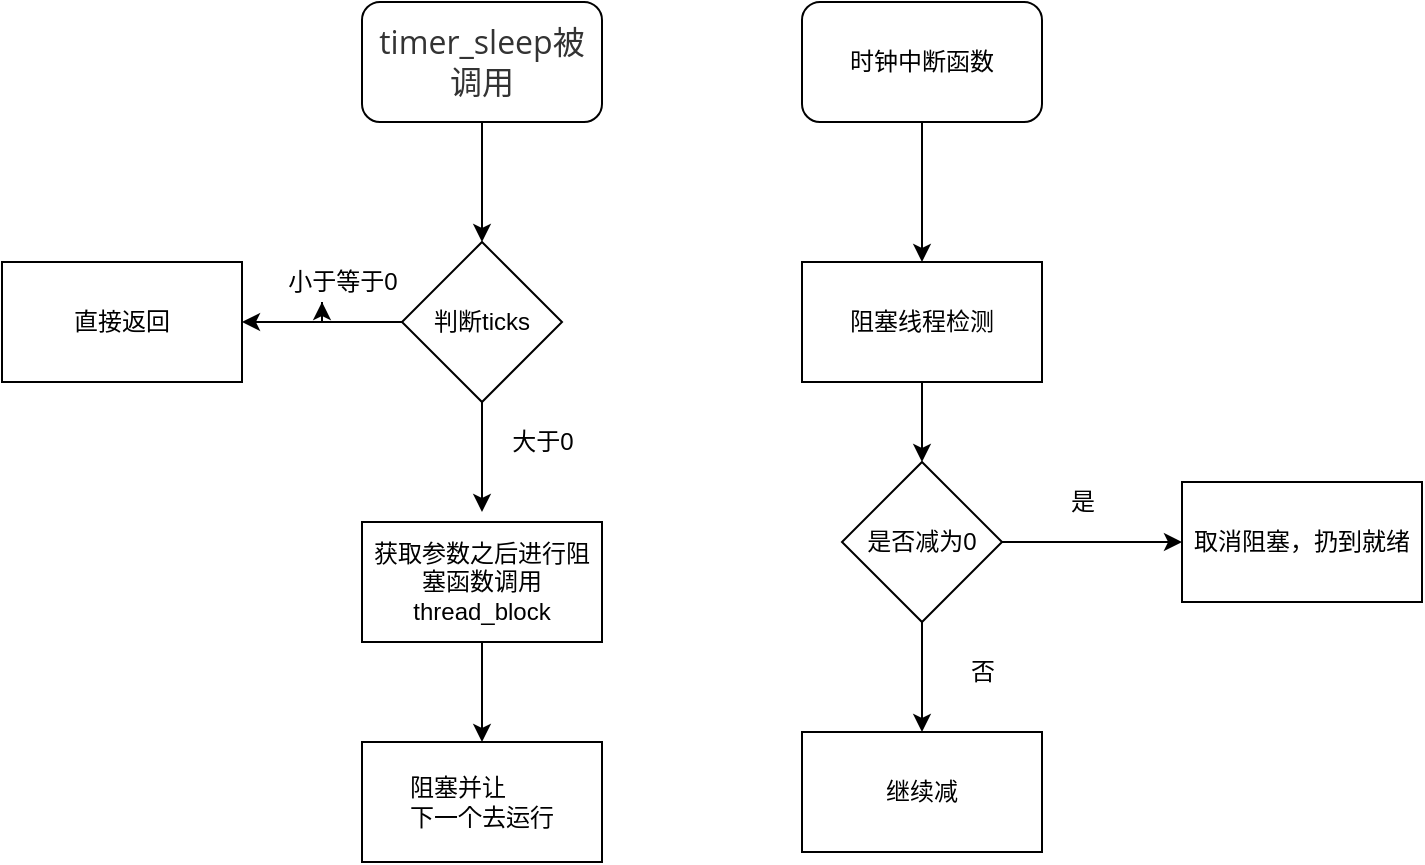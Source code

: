 <mxfile version="14.2.9" type="github">
  <diagram id="Y4oCqvM8DhE3pNBg4P2h" name="Page-1">
    <mxGraphModel dx="783" dy="433" grid="1" gridSize="10" guides="1" tooltips="1" connect="1" arrows="1" fold="1" page="1" pageScale="1" pageWidth="827" pageHeight="1169" math="0" shadow="0">
      <root>
        <mxCell id="0" />
        <mxCell id="1" parent="0" />
        <mxCell id="I6t37rlvEKr_78bvXYLd-1" value="&lt;span style=&quot;color: rgb(51 , 51 , 51) ; font-family: &amp;#34;open sans&amp;#34; , &amp;#34;clear sans&amp;#34; , &amp;#34;helvetica neue&amp;#34; , &amp;#34;helvetica&amp;#34; , &amp;#34;arial&amp;#34; , sans-serif ; font-size: 16px ; text-align: left ; background-color: rgb(255 , 255 , 255)&quot;&gt;timer_sleep被调用&lt;/span&gt;" style="rounded=1;whiteSpace=wrap;html=1;" parent="1" vertex="1">
          <mxGeometry x="220" y="45" width="120" height="60" as="geometry" />
        </mxCell>
        <mxCell id="yakxnxh1YD58tNx-xnbh-15" value="" style="edgeStyle=orthogonalEdgeStyle;rounded=0;orthogonalLoop=1;jettySize=auto;html=1;" edge="1" parent="1" source="yakxnxh1YD58tNx-xnbh-1" target="yakxnxh1YD58tNx-xnbh-7">
          <mxGeometry relative="1" as="geometry" />
        </mxCell>
        <mxCell id="yakxnxh1YD58tNx-xnbh-1" value="时钟中断函数" style="rounded=1;whiteSpace=wrap;html=1;" vertex="1" parent="1">
          <mxGeometry x="440" y="45" width="120" height="60" as="geometry" />
        </mxCell>
        <mxCell id="yakxnxh1YD58tNx-xnbh-13" value="" style="edgeStyle=orthogonalEdgeStyle;rounded=0;orthogonalLoop=1;jettySize=auto;html=1;" edge="1" parent="1" source="yakxnxh1YD58tNx-xnbh-19" target="yakxnxh1YD58tNx-xnbh-3">
          <mxGeometry relative="1" as="geometry">
            <Array as="points">
              <mxPoint x="200" y="205" />
            </Array>
          </mxGeometry>
        </mxCell>
        <mxCell id="yakxnxh1YD58tNx-xnbh-2" value="判断ticks" style="rhombus;whiteSpace=wrap;html=1;" vertex="1" parent="1">
          <mxGeometry x="240" y="165" width="80" height="80" as="geometry" />
        </mxCell>
        <mxCell id="yakxnxh1YD58tNx-xnbh-3" value="直接返回" style="rounded=0;whiteSpace=wrap;html=1;" vertex="1" parent="1">
          <mxGeometry x="40" y="175" width="120" height="60" as="geometry" />
        </mxCell>
        <mxCell id="yakxnxh1YD58tNx-xnbh-14" value="" style="edgeStyle=orthogonalEdgeStyle;rounded=0;orthogonalLoop=1;jettySize=auto;html=1;" edge="1" parent="1" source="yakxnxh1YD58tNx-xnbh-4" target="yakxnxh1YD58tNx-xnbh-6">
          <mxGeometry relative="1" as="geometry" />
        </mxCell>
        <mxCell id="yakxnxh1YD58tNx-xnbh-4" value="&lt;span&gt;获取参数之后进行阻塞函数调用thread_block&lt;/span&gt;" style="rounded=0;whiteSpace=wrap;html=1;" vertex="1" parent="1">
          <mxGeometry x="220" y="305" width="120" height="60" as="geometry" />
        </mxCell>
        <mxCell id="yakxnxh1YD58tNx-xnbh-6" value="&lt;pre style=&quot;margin-top: 0px ; margin-bottom: 0px ; padding: 0px ; overflow: auto ; overflow-wrap: break-word ; text-align: left&quot;&gt;&lt;span style=&quot;font-family: &amp;#34;helvetica&amp;#34;&quot;&gt;阻塞并让&lt;/span&gt;&lt;/pre&gt;&lt;pre style=&quot;margin-top: 0px ; margin-bottom: 0px ; padding: 0px ; overflow: auto ; overflow-wrap: break-word ; text-align: left&quot;&gt;&lt;span style=&quot;font-family: &amp;#34;helvetica&amp;#34;&quot;&gt;下一个去运行&lt;/span&gt;&lt;br&gt;&lt;/pre&gt;" style="rounded=0;whiteSpace=wrap;html=1;" vertex="1" parent="1">
          <mxGeometry x="220" y="415" width="120" height="60" as="geometry" />
        </mxCell>
        <mxCell id="yakxnxh1YD58tNx-xnbh-16" value="" style="edgeStyle=orthogonalEdgeStyle;rounded=0;orthogonalLoop=1;jettySize=auto;html=1;" edge="1" parent="1" source="yakxnxh1YD58tNx-xnbh-7" target="yakxnxh1YD58tNx-xnbh-9">
          <mxGeometry relative="1" as="geometry" />
        </mxCell>
        <mxCell id="yakxnxh1YD58tNx-xnbh-7" value="阻塞线程检测" style="rounded=0;whiteSpace=wrap;html=1;" vertex="1" parent="1">
          <mxGeometry x="440" y="175" width="120" height="60" as="geometry" />
        </mxCell>
        <mxCell id="yakxnxh1YD58tNx-xnbh-8" value="继续减" style="rounded=0;whiteSpace=wrap;html=1;" vertex="1" parent="1">
          <mxGeometry x="440" y="410" width="120" height="60" as="geometry" />
        </mxCell>
        <mxCell id="yakxnxh1YD58tNx-xnbh-17" value="" style="edgeStyle=orthogonalEdgeStyle;rounded=0;orthogonalLoop=1;jettySize=auto;html=1;" edge="1" parent="1" source="yakxnxh1YD58tNx-xnbh-9" target="yakxnxh1YD58tNx-xnbh-10">
          <mxGeometry relative="1" as="geometry" />
        </mxCell>
        <mxCell id="yakxnxh1YD58tNx-xnbh-18" value="" style="edgeStyle=orthogonalEdgeStyle;rounded=0;orthogonalLoop=1;jettySize=auto;html=1;" edge="1" parent="1" source="yakxnxh1YD58tNx-xnbh-9" target="yakxnxh1YD58tNx-xnbh-8">
          <mxGeometry relative="1" as="geometry" />
        </mxCell>
        <mxCell id="yakxnxh1YD58tNx-xnbh-9" value="是否减为0" style="rhombus;whiteSpace=wrap;html=1;" vertex="1" parent="1">
          <mxGeometry x="460" y="275" width="80" height="80" as="geometry" />
        </mxCell>
        <mxCell id="yakxnxh1YD58tNx-xnbh-10" value="取消阻塞，扔到就绪" style="rounded=0;whiteSpace=wrap;html=1;" vertex="1" parent="1">
          <mxGeometry x="630" y="285" width="120" height="60" as="geometry" />
        </mxCell>
        <mxCell id="yakxnxh1YD58tNx-xnbh-11" value="" style="endArrow=classic;html=1;entryX=0.5;entryY=0;entryDx=0;entryDy=0;" edge="1" parent="1" source="I6t37rlvEKr_78bvXYLd-1" target="yakxnxh1YD58tNx-xnbh-2">
          <mxGeometry width="50" height="50" relative="1" as="geometry">
            <mxPoint x="300" y="165" as="sourcePoint" />
            <mxPoint x="350" y="115" as="targetPoint" />
          </mxGeometry>
        </mxCell>
        <mxCell id="yakxnxh1YD58tNx-xnbh-12" value="" style="endArrow=classic;html=1;exitX=0.5;exitY=1;exitDx=0;exitDy=0;" edge="1" parent="1" source="yakxnxh1YD58tNx-xnbh-2">
          <mxGeometry width="50" height="50" relative="1" as="geometry">
            <mxPoint x="260" y="290" as="sourcePoint" />
            <mxPoint x="280" y="300" as="targetPoint" />
          </mxGeometry>
        </mxCell>
        <mxCell id="yakxnxh1YD58tNx-xnbh-19" value="&lt;font style=&quot;vertical-align: inherit&quot;&gt;&lt;font style=&quot;vertical-align: inherit&quot;&gt;小于等于0&lt;/font&gt;&lt;/font&gt;" style="text;html=1;resizable=0;autosize=1;align=center;verticalAlign=middle;points=[];fillColor=none;strokeColor=none;rounded=0;" vertex="1" parent="1">
          <mxGeometry x="175" y="175" width="70" height="20" as="geometry" />
        </mxCell>
        <mxCell id="yakxnxh1YD58tNx-xnbh-20" value="" style="edgeStyle=orthogonalEdgeStyle;rounded=0;orthogonalLoop=1;jettySize=auto;html=1;" edge="1" parent="1" source="yakxnxh1YD58tNx-xnbh-2" target="yakxnxh1YD58tNx-xnbh-19">
          <mxGeometry relative="1" as="geometry">
            <mxPoint x="240" y="205" as="sourcePoint" />
            <mxPoint x="160" y="205" as="targetPoint" />
            <Array as="points">
              <mxPoint x="200" y="205" />
            </Array>
          </mxGeometry>
        </mxCell>
        <mxCell id="yakxnxh1YD58tNx-xnbh-21" value="&lt;font style=&quot;vertical-align: inherit&quot;&gt;&lt;font style=&quot;vertical-align: inherit&quot;&gt;&lt;font style=&quot;vertical-align: inherit&quot;&gt;&lt;font style=&quot;vertical-align: inherit&quot;&gt;大于0&lt;/font&gt;&lt;/font&gt;&lt;/font&gt;&lt;/font&gt;" style="text;html=1;resizable=0;autosize=1;align=center;verticalAlign=middle;points=[];fillColor=none;strokeColor=none;rounded=0;" vertex="1" parent="1">
          <mxGeometry x="285" y="255" width="50" height="20" as="geometry" />
        </mxCell>
        <mxCell id="yakxnxh1YD58tNx-xnbh-22" value="&lt;font style=&quot;vertical-align: inherit&quot;&gt;&lt;font style=&quot;vertical-align: inherit&quot;&gt;否&lt;/font&gt;&lt;/font&gt;" style="text;html=1;resizable=0;autosize=1;align=center;verticalAlign=middle;points=[];fillColor=none;strokeColor=none;rounded=0;" vertex="1" parent="1">
          <mxGeometry x="515" y="370" width="30" height="20" as="geometry" />
        </mxCell>
        <mxCell id="yakxnxh1YD58tNx-xnbh-23" value="是" style="text;html=1;resizable=0;autosize=1;align=center;verticalAlign=middle;points=[];fillColor=none;strokeColor=none;rounded=0;" vertex="1" parent="1">
          <mxGeometry x="565" y="285" width="30" height="20" as="geometry" />
        </mxCell>
      </root>
    </mxGraphModel>
  </diagram>
</mxfile>
